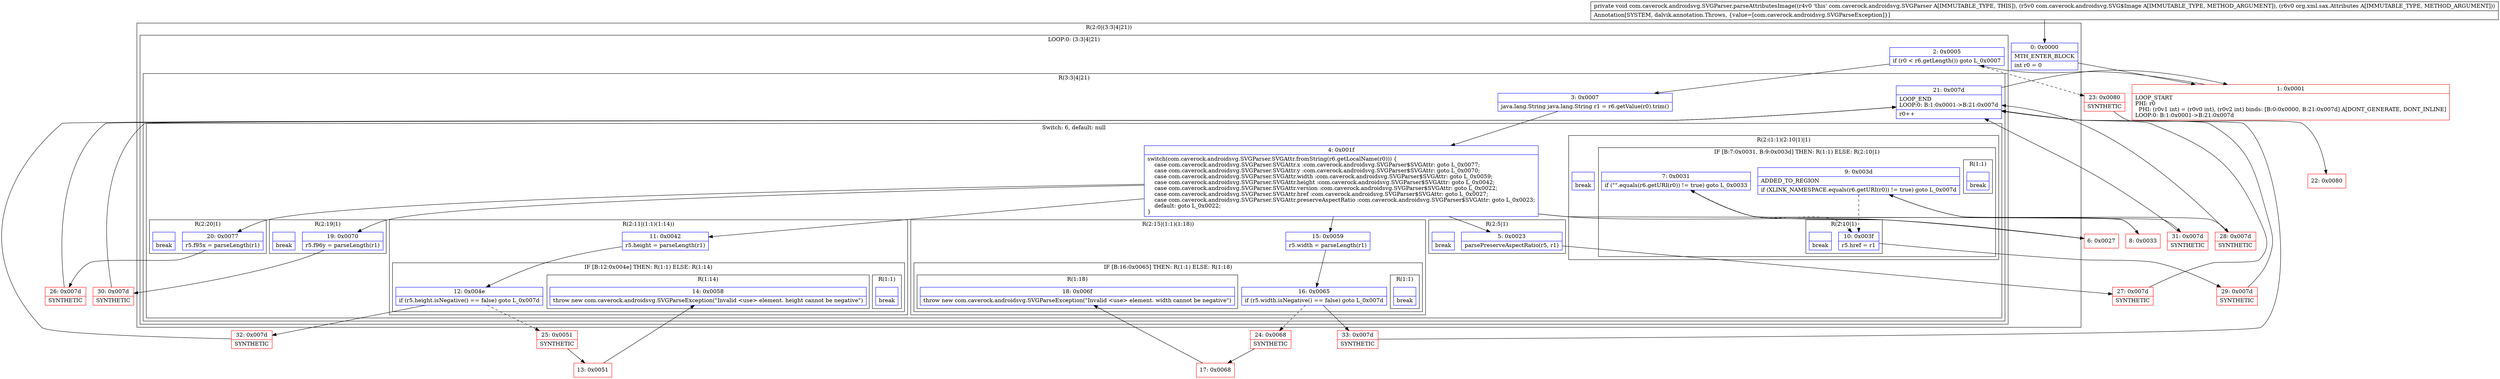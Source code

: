 digraph "CFG forcom.caverock.androidsvg.SVGParser.parseAttributesImage(Lcom\/caverock\/androidsvg\/SVG$Image;Lorg\/xml\/sax\/Attributes;)V" {
subgraph cluster_Region_68945109 {
label = "R(2:0|(3:3|4|21))";
node [shape=record,color=blue];
Node_0 [shape=record,label="{0\:\ 0x0000|MTH_ENTER_BLOCK\l|int r0 = 0\l}"];
subgraph cluster_LoopRegion_173444670 {
label = "LOOP:0: (3:3|4|21)";
node [shape=record,color=blue];
Node_2 [shape=record,label="{2\:\ 0x0005|if (r0 \< r6.getLength()) goto L_0x0007\l}"];
subgraph cluster_Region_669721575 {
label = "R(3:3|4|21)";
node [shape=record,color=blue];
Node_3 [shape=record,label="{3\:\ 0x0007|java.lang.String java.lang.String r1 = r6.getValue(r0).trim()\l}"];
subgraph cluster_SwitchRegion_1463315319 {
label = "Switch: 6, default: null";
node [shape=record,color=blue];
Node_4 [shape=record,label="{4\:\ 0x001f|switch(com.caverock.androidsvg.SVGParser.SVGAttr.fromString(r6.getLocalName(r0))) \{\l    case com.caverock.androidsvg.SVGParser.SVGAttr.x :com.caverock.androidsvg.SVGParser$SVGAttr: goto L_0x0077;\l    case com.caverock.androidsvg.SVGParser.SVGAttr.y :com.caverock.androidsvg.SVGParser$SVGAttr: goto L_0x0070;\l    case com.caverock.androidsvg.SVGParser.SVGAttr.width :com.caverock.androidsvg.SVGParser$SVGAttr: goto L_0x0059;\l    case com.caverock.androidsvg.SVGParser.SVGAttr.height :com.caverock.androidsvg.SVGParser$SVGAttr: goto L_0x0042;\l    case com.caverock.androidsvg.SVGParser.SVGAttr.version :com.caverock.androidsvg.SVGParser$SVGAttr: goto L_0x0022;\l    case com.caverock.androidsvg.SVGParser.SVGAttr.href :com.caverock.androidsvg.SVGParser$SVGAttr: goto L_0x0027;\l    case com.caverock.androidsvg.SVGParser.SVGAttr.preserveAspectRatio :com.caverock.androidsvg.SVGParser$SVGAttr: goto L_0x0023;\l    default: goto L_0x0022;\l\}\l}"];
subgraph cluster_Region_234862805 {
label = "R(2:20|1)";
node [shape=record,color=blue];
Node_20 [shape=record,label="{20\:\ 0x0077|r5.f95x = parseLength(r1)\l}"];
Node_InsnContainer_244985936 [shape=record,label="{|break\l}"];
}
subgraph cluster_Region_1945454230 {
label = "R(2:19|1)";
node [shape=record,color=blue];
Node_19 [shape=record,label="{19\:\ 0x0070|r5.f96y = parseLength(r1)\l}"];
Node_InsnContainer_946953067 [shape=record,label="{|break\l}"];
}
subgraph cluster_Region_1728247884 {
label = "R(2:15|(1:1)(1:18))";
node [shape=record,color=blue];
Node_15 [shape=record,label="{15\:\ 0x0059|r5.width = parseLength(r1)\l}"];
subgraph cluster_IfRegion_711506707 {
label = "IF [B:16:0x0065] THEN: R(1:1) ELSE: R(1:18)";
node [shape=record,color=blue];
Node_16 [shape=record,label="{16\:\ 0x0065|if (r5.width.isNegative() == false) goto L_0x007d\l}"];
subgraph cluster_Region_1213317659 {
label = "R(1:1)";
node [shape=record,color=blue];
Node_InsnContainer_387343345 [shape=record,label="{|break\l}"];
}
subgraph cluster_Region_621725819 {
label = "R(1:18)";
node [shape=record,color=blue];
Node_18 [shape=record,label="{18\:\ 0x006f|throw new com.caverock.androidsvg.SVGParseException(\"Invalid \<use\> element. width cannot be negative\")\l}"];
}
}
}
subgraph cluster_Region_1675559674 {
label = "R(2:11|(1:1)(1:14))";
node [shape=record,color=blue];
Node_11 [shape=record,label="{11\:\ 0x0042|r5.height = parseLength(r1)\l}"];
subgraph cluster_IfRegion_1255231466 {
label = "IF [B:12:0x004e] THEN: R(1:1) ELSE: R(1:14)";
node [shape=record,color=blue];
Node_12 [shape=record,label="{12\:\ 0x004e|if (r5.height.isNegative() == false) goto L_0x007d\l}"];
subgraph cluster_Region_206966193 {
label = "R(1:1)";
node [shape=record,color=blue];
Node_InsnContainer_687599137 [shape=record,label="{|break\l}"];
}
subgraph cluster_Region_2070259285 {
label = "R(1:14)";
node [shape=record,color=blue];
Node_14 [shape=record,label="{14\:\ 0x0058|throw new com.caverock.androidsvg.SVGParseException(\"Invalid \<use\> element. height cannot be negative\")\l}"];
}
}
}
subgraph cluster_Region_998971596 {
label = "R(2:(1:1)(2:10|1)|1)";
node [shape=record,color=blue];
subgraph cluster_IfRegion_870774761 {
label = "IF [B:7:0x0031, B:9:0x003d] THEN: R(1:1) ELSE: R(2:10|1)";
node [shape=record,color=blue];
Node_7 [shape=record,label="{7\:\ 0x0031|if (\"\".equals(r6.getURI(r0)) != true) goto L_0x0033\l}"];
Node_9 [shape=record,label="{9\:\ 0x003d|ADDED_TO_REGION\l|if (XLINK_NAMESPACE.equals(r6.getURI(r0)) != true) goto L_0x007d\l}"];
subgraph cluster_Region_118268297 {
label = "R(1:1)";
node [shape=record,color=blue];
Node_InsnContainer_1894899119 [shape=record,label="{|break\l}"];
}
subgraph cluster_Region_328607556 {
label = "R(2:10|1)";
node [shape=record,color=blue];
Node_10 [shape=record,label="{10\:\ 0x003f|r5.href = r1\l}"];
Node_InsnContainer_653302506 [shape=record,label="{|break\l}"];
}
}
Node_InsnContainer_1172224896 [shape=record,label="{|break\l}"];
}
subgraph cluster_Region_1250824790 {
label = "R(2:5|1)";
node [shape=record,color=blue];
Node_5 [shape=record,label="{5\:\ 0x0023|parsePreserveAspectRatio(r5, r1)\l}"];
Node_InsnContainer_658262619 [shape=record,label="{|break\l}"];
}
}
Node_21 [shape=record,label="{21\:\ 0x007d|LOOP_END\lLOOP:0: B:1:0x0001\-\>B:21:0x007d\l|r0++\l}"];
}
}
}
Node_1 [shape=record,color=red,label="{1\:\ 0x0001|LOOP_START\lPHI: r0 \l  PHI: (r0v1 int) = (r0v0 int), (r0v2 int) binds: [B:0:0x0000, B:21:0x007d] A[DONT_GENERATE, DONT_INLINE]\lLOOP:0: B:1:0x0001\-\>B:21:0x007d\l}"];
Node_6 [shape=record,color=red,label="{6\:\ 0x0027}"];
Node_8 [shape=record,color=red,label="{8\:\ 0x0033}"];
Node_13 [shape=record,color=red,label="{13\:\ 0x0051}"];
Node_17 [shape=record,color=red,label="{17\:\ 0x0068}"];
Node_22 [shape=record,color=red,label="{22\:\ 0x0080}"];
Node_23 [shape=record,color=red,label="{23\:\ 0x0080|SYNTHETIC\l}"];
Node_24 [shape=record,color=red,label="{24\:\ 0x0068|SYNTHETIC\l}"];
Node_25 [shape=record,color=red,label="{25\:\ 0x0051|SYNTHETIC\l}"];
Node_26 [shape=record,color=red,label="{26\:\ 0x007d|SYNTHETIC\l}"];
Node_27 [shape=record,color=red,label="{27\:\ 0x007d|SYNTHETIC\l}"];
Node_28 [shape=record,color=red,label="{28\:\ 0x007d|SYNTHETIC\l}"];
Node_29 [shape=record,color=red,label="{29\:\ 0x007d|SYNTHETIC\l}"];
Node_30 [shape=record,color=red,label="{30\:\ 0x007d|SYNTHETIC\l}"];
Node_31 [shape=record,color=red,label="{31\:\ 0x007d|SYNTHETIC\l}"];
Node_32 [shape=record,color=red,label="{32\:\ 0x007d|SYNTHETIC\l}"];
Node_33 [shape=record,color=red,label="{33\:\ 0x007d|SYNTHETIC\l}"];
MethodNode[shape=record,label="{private void com.caverock.androidsvg.SVGParser.parseAttributesImage((r4v0 'this' com.caverock.androidsvg.SVGParser A[IMMUTABLE_TYPE, THIS]), (r5v0 com.caverock.androidsvg.SVG$Image A[IMMUTABLE_TYPE, METHOD_ARGUMENT]), (r6v0 org.xml.sax.Attributes A[IMMUTABLE_TYPE, METHOD_ARGUMENT]))  | Annotation[SYSTEM, dalvik.annotation.Throws, \{value=[com.caverock.androidsvg.SVGParseException]\}]\l}"];
MethodNode -> Node_0;
Node_0 -> Node_1;
Node_2 -> Node_3;
Node_2 -> Node_23[style=dashed];
Node_3 -> Node_4;
Node_4 -> Node_5;
Node_4 -> Node_6;
Node_4 -> Node_11;
Node_4 -> Node_15;
Node_4 -> Node_19;
Node_4 -> Node_20;
Node_4 -> Node_31;
Node_20 -> Node_26;
Node_19 -> Node_30;
Node_15 -> Node_16;
Node_16 -> Node_24[style=dashed];
Node_16 -> Node_33;
Node_11 -> Node_12;
Node_12 -> Node_25[style=dashed];
Node_12 -> Node_32;
Node_7 -> Node_8;
Node_7 -> Node_10[style=dashed];
Node_9 -> Node_10[style=dashed];
Node_9 -> Node_28;
Node_10 -> Node_29;
Node_5 -> Node_27;
Node_21 -> Node_1;
Node_1 -> Node_2;
Node_6 -> Node_7;
Node_8 -> Node_9;
Node_13 -> Node_14;
Node_17 -> Node_18;
Node_23 -> Node_22;
Node_24 -> Node_17;
Node_25 -> Node_13;
Node_26 -> Node_21;
Node_27 -> Node_21;
Node_28 -> Node_21;
Node_29 -> Node_21;
Node_30 -> Node_21;
Node_31 -> Node_21;
Node_32 -> Node_21;
Node_33 -> Node_21;
}

